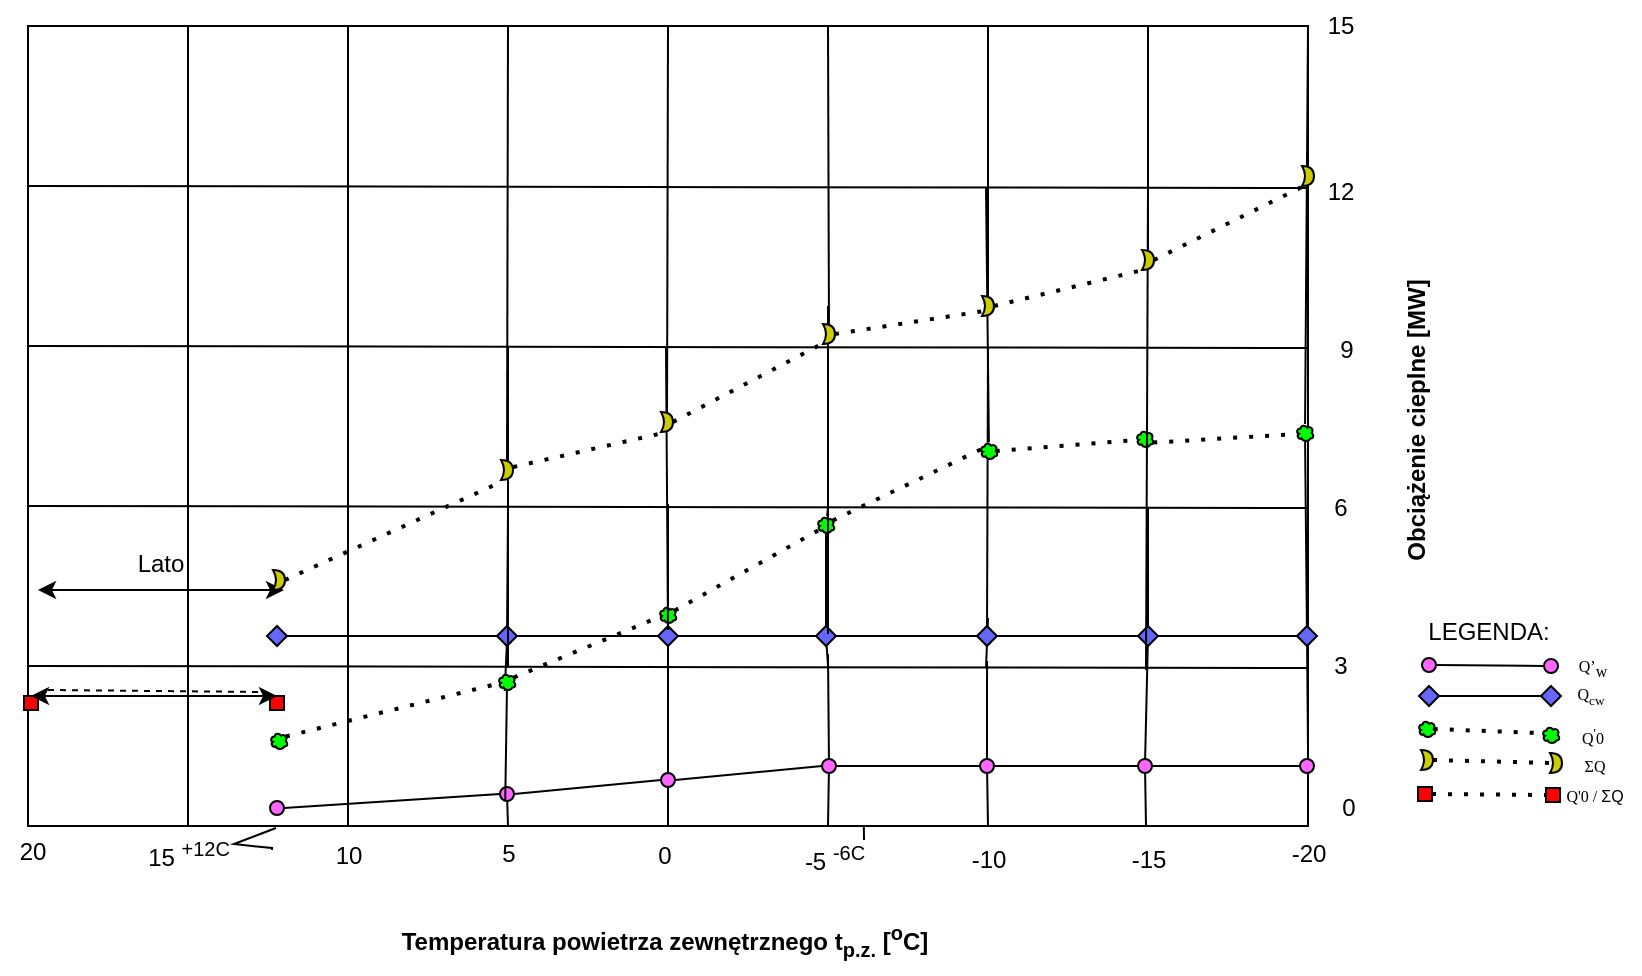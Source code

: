 <mxfile version="21.2.7" type="github">
  <diagram name="Strona-1" id="-JRYBfW9juQkN7pyR8Eu">
    <mxGraphModel dx="1195" dy="660" grid="0" gridSize="10" guides="1" tooltips="1" connect="1" arrows="1" fold="1" page="0" pageScale="1" pageWidth="827" pageHeight="1169" math="0" shadow="0">
      <root>
        <mxCell id="0" />
        <mxCell id="1" parent="0" />
        <mxCell id="MihT_ITXCzOCBIPoqSRt-7" value="" style="rounded=0;whiteSpace=wrap;html=1;" parent="1" vertex="1">
          <mxGeometry x="40" y="40" width="640" height="400" as="geometry" />
        </mxCell>
        <mxCell id="MihT_ITXCzOCBIPoqSRt-12" value="" style="endArrow=none;html=1;rounded=0;" parent="1" edge="1">
          <mxGeometry width="50" height="50" relative="1" as="geometry">
            <mxPoint x="120" y="440" as="sourcePoint" />
            <mxPoint x="120" y="40" as="targetPoint" />
          </mxGeometry>
        </mxCell>
        <mxCell id="MihT_ITXCzOCBIPoqSRt-13" value="" style="endArrow=none;html=1;rounded=0;entryX=0.101;entryY=-0.008;entryDx=0;entryDy=0;entryPerimeter=0;exitX=0.25;exitY=1.001;exitDx=0;exitDy=0;exitPerimeter=0;" parent="1" edge="1" source="MihT_ITXCzOCBIPoqSRt-7">
          <mxGeometry width="50" height="50" relative="1" as="geometry">
            <mxPoint x="200" y="450" as="sourcePoint" />
            <mxPoint x="200" y="40" as="targetPoint" />
          </mxGeometry>
        </mxCell>
        <mxCell id="MihT_ITXCzOCBIPoqSRt-14" value="" style="endArrow=none;html=1;rounded=0;entryX=0.101;entryY=-0.008;entryDx=0;entryDy=0;entryPerimeter=0;" parent="1" edge="1" source="jz41itDfaZis0rMnbhZA-145">
          <mxGeometry width="50" height="50" relative="1" as="geometry">
            <mxPoint x="280" y="361" as="sourcePoint" />
            <mxPoint x="280" y="40" as="targetPoint" />
          </mxGeometry>
        </mxCell>
        <mxCell id="MihT_ITXCzOCBIPoqSRt-15" value="" style="endArrow=none;html=1;rounded=0;entryX=0.101;entryY=-0.008;entryDx=0;entryDy=0;entryPerimeter=0;" parent="1" edge="1" source="jz41itDfaZis0rMnbhZA-143">
          <mxGeometry width="50" height="50" relative="1" as="geometry">
            <mxPoint x="360" y="342" as="sourcePoint" />
            <mxPoint x="360" y="40" as="targetPoint" />
          </mxGeometry>
        </mxCell>
        <mxCell id="MihT_ITXCzOCBIPoqSRt-16" value="" style="endArrow=none;html=1;rounded=0;entryX=0.101;entryY=-0.008;entryDx=0;entryDy=0;entryPerimeter=0;" parent="1" edge="1" source="jz41itDfaZis0rMnbhZA-141">
          <mxGeometry width="50" height="50" relative="1" as="geometry">
            <mxPoint x="440" y="344" as="sourcePoint" />
            <mxPoint x="440" y="40" as="targetPoint" />
          </mxGeometry>
        </mxCell>
        <mxCell id="MihT_ITXCzOCBIPoqSRt-17" value="" style="endArrow=none;html=1;rounded=0;entryX=0.101;entryY=-0.008;entryDx=0;entryDy=0;entryPerimeter=0;" parent="1" edge="1" source="jz41itDfaZis0rMnbhZA-139">
          <mxGeometry width="50" height="50" relative="1" as="geometry">
            <mxPoint x="519" y="361" as="sourcePoint" />
            <mxPoint x="520" y="40" as="targetPoint" />
          </mxGeometry>
        </mxCell>
        <mxCell id="MihT_ITXCzOCBIPoqSRt-18" value="" style="endArrow=none;html=1;rounded=0;entryX=0.875;entryY=0;entryDx=0;entryDy=0;entryPerimeter=0;" parent="1" source="jz41itDfaZis0rMnbhZA-137" edge="1" target="MihT_ITXCzOCBIPoqSRt-7">
          <mxGeometry width="50" height="50" relative="1" as="geometry">
            <mxPoint x="599" y="362" as="sourcePoint" />
            <mxPoint x="600" y="37" as="targetPoint" />
          </mxGeometry>
        </mxCell>
        <mxCell id="MihT_ITXCzOCBIPoqSRt-19" value="" style="endArrow=none;html=1;rounded=0;" parent="1" edge="1" source="jz41itDfaZis0rMnbhZA-108">
          <mxGeometry width="50" height="50" relative="1" as="geometry">
            <mxPoint x="680" y="401.5" as="sourcePoint" />
            <mxPoint x="680" y="40" as="targetPoint" />
          </mxGeometry>
        </mxCell>
        <mxCell id="MihT_ITXCzOCBIPoqSRt-21" value="" style="endArrow=none;html=1;rounded=0;exitX=-0.003;exitY=0.775;exitDx=0;exitDy=0;exitPerimeter=0;" parent="1" edge="1">
          <mxGeometry width="50" height="50" relative="1" as="geometry">
            <mxPoint x="40" y="280" as="sourcePoint" />
            <mxPoint x="680" y="281" as="targetPoint" />
          </mxGeometry>
        </mxCell>
        <mxCell id="MihT_ITXCzOCBIPoqSRt-22" value="" style="endArrow=none;html=1;rounded=0;exitX=-0.003;exitY=0.775;exitDx=0;exitDy=0;exitPerimeter=0;" parent="1" edge="1">
          <mxGeometry width="50" height="50" relative="1" as="geometry">
            <mxPoint x="40" y="200" as="sourcePoint" />
            <mxPoint x="680" y="201" as="targetPoint" />
          </mxGeometry>
        </mxCell>
        <mxCell id="MihT_ITXCzOCBIPoqSRt-23" value="" style="endArrow=none;html=1;rounded=0;exitX=-0.003;exitY=0.775;exitDx=0;exitDy=0;exitPerimeter=0;" parent="1" edge="1">
          <mxGeometry width="50" height="50" relative="1" as="geometry">
            <mxPoint x="40" y="120" as="sourcePoint" />
            <mxPoint x="680" y="121" as="targetPoint" />
          </mxGeometry>
        </mxCell>
        <mxCell id="MihT_ITXCzOCBIPoqSRt-24" value="" style="endArrow=none;html=1;rounded=0;exitX=-0.003;exitY=0.775;exitDx=0;exitDy=0;exitPerimeter=0;" parent="1" edge="1">
          <mxGeometry width="50" height="50" relative="1" as="geometry">
            <mxPoint x="40" y="360" as="sourcePoint" />
            <mxPoint x="680" y="361" as="targetPoint" />
          </mxGeometry>
        </mxCell>
        <mxCell id="jz41itDfaZis0rMnbhZA-1" value="20" style="text;html=1;align=center;verticalAlign=middle;resizable=0;points=[];autosize=1;strokeColor=none;fillColor=none;" vertex="1" parent="1">
          <mxGeometry x="26" y="440" width="31" height="26" as="geometry" />
        </mxCell>
        <mxCell id="jz41itDfaZis0rMnbhZA-2" value="15 &lt;sup&gt;+12C&lt;/sup&gt;" style="text;html=1;align=center;verticalAlign=middle;resizable=0;points=[];autosize=1;strokeColor=none;fillColor=none;" vertex="1" parent="1">
          <mxGeometry x="90" y="439" width="59" height="29" as="geometry" />
        </mxCell>
        <mxCell id="jz41itDfaZis0rMnbhZA-3" value="10" style="text;html=1;align=center;verticalAlign=middle;resizable=0;points=[];autosize=1;strokeColor=none;fillColor=none;" vertex="1" parent="1">
          <mxGeometry x="184" y="442" width="31" height="26" as="geometry" />
        </mxCell>
        <mxCell id="jz41itDfaZis0rMnbhZA-4" value="5" style="text;html=1;align=center;verticalAlign=middle;resizable=0;points=[];autosize=1;strokeColor=none;fillColor=none;" vertex="1" parent="1">
          <mxGeometry x="267" y="440.5" width="25" height="26" as="geometry" />
        </mxCell>
        <mxCell id="jz41itDfaZis0rMnbhZA-5" value="0" style="text;html=1;align=center;verticalAlign=middle;resizable=0;points=[];autosize=1;strokeColor=none;fillColor=none;" vertex="1" parent="1">
          <mxGeometry x="345" y="442" width="25" height="26" as="geometry" />
        </mxCell>
        <mxCell id="jz41itDfaZis0rMnbhZA-6" value="-5 &lt;sup&gt;-6C&lt;/sup&gt;" style="text;html=1;align=center;verticalAlign=middle;resizable=0;points=[];autosize=1;strokeColor=none;fillColor=none;" vertex="1" parent="1">
          <mxGeometry x="419" y="441" width="48" height="29" as="geometry" />
        </mxCell>
        <mxCell id="jz41itDfaZis0rMnbhZA-7" value="-10" style="text;html=1;align=center;verticalAlign=middle;resizable=0;points=[];autosize=1;strokeColor=none;fillColor=none;" vertex="1" parent="1">
          <mxGeometry x="502" y="444" width="35" height="26" as="geometry" />
        </mxCell>
        <mxCell id="jz41itDfaZis0rMnbhZA-8" value="-15" style="text;html=1;align=center;verticalAlign=middle;resizable=0;points=[];autosize=1;strokeColor=none;fillColor=none;" vertex="1" parent="1">
          <mxGeometry x="582" y="443.5" width="35" height="26" as="geometry" />
        </mxCell>
        <mxCell id="jz41itDfaZis0rMnbhZA-9" value="-20" style="text;html=1;align=center;verticalAlign=middle;resizable=0;points=[];autosize=1;strokeColor=none;fillColor=none;" vertex="1" parent="1">
          <mxGeometry x="662" y="441" width="35" height="26" as="geometry" />
        </mxCell>
        <mxCell id="jz41itDfaZis0rMnbhZA-10" value="0" style="text;html=1;align=center;verticalAlign=middle;resizable=0;points=[];autosize=1;strokeColor=none;fillColor=none;" vertex="1" parent="1">
          <mxGeometry x="687" y="418" width="25" height="26" as="geometry" />
        </mxCell>
        <mxCell id="jz41itDfaZis0rMnbhZA-11" value="3" style="text;html=1;align=center;verticalAlign=middle;resizable=0;points=[];autosize=1;strokeColor=none;fillColor=none;" vertex="1" parent="1">
          <mxGeometry x="683" y="347" width="25" height="26" as="geometry" />
        </mxCell>
        <mxCell id="jz41itDfaZis0rMnbhZA-12" value="15" style="text;html=1;align=center;verticalAlign=middle;resizable=0;points=[];autosize=1;strokeColor=none;fillColor=none;" vertex="1" parent="1">
          <mxGeometry x="680" y="27" width="31" height="26" as="geometry" />
        </mxCell>
        <mxCell id="jz41itDfaZis0rMnbhZA-13" value="12" style="text;html=1;align=center;verticalAlign=middle;resizable=0;points=[];autosize=1;strokeColor=none;fillColor=none;" vertex="1" parent="1">
          <mxGeometry x="680" y="110" width="31" height="26" as="geometry" />
        </mxCell>
        <mxCell id="jz41itDfaZis0rMnbhZA-14" value="6" style="text;html=1;align=center;verticalAlign=middle;resizable=0;points=[];autosize=1;strokeColor=none;fillColor=none;" vertex="1" parent="1">
          <mxGeometry x="683" y="268" width="25" height="26" as="geometry" />
        </mxCell>
        <mxCell id="jz41itDfaZis0rMnbhZA-15" value="9" style="text;html=1;align=center;verticalAlign=middle;resizable=0;points=[];autosize=1;strokeColor=none;fillColor=none;" vertex="1" parent="1">
          <mxGeometry x="686" y="189" width="25" height="26" as="geometry" />
        </mxCell>
        <mxCell id="jz41itDfaZis0rMnbhZA-16" value="&lt;b&gt;Temperatura powietrza zewnętrznego t&lt;sub&gt;p.z.&lt;/sub&gt;&amp;nbsp;[&lt;sup&gt;o&lt;/sup&gt;C]&lt;/b&gt;" style="text;html=1;align=center;verticalAlign=middle;resizable=0;points=[];autosize=1;strokeColor=none;fillColor=none;" vertex="1" parent="1">
          <mxGeometry x="217" y="482" width="281" height="32" as="geometry" />
        </mxCell>
        <mxCell id="jz41itDfaZis0rMnbhZA-17" value="&lt;b&gt;Obciążenie cieplne [MW]&lt;/b&gt;" style="text;html=1;align=center;verticalAlign=middle;resizable=0;points=[];autosize=1;strokeColor=none;fillColor=none;rotation=270;" vertex="1" parent="1">
          <mxGeometry x="655" y="225" width="159" height="26" as="geometry" />
        </mxCell>
        <mxCell id="jz41itDfaZis0rMnbhZA-18" value="" style="whiteSpace=wrap;html=1;aspect=fixed;fillColor=#FF0000;" vertex="1" parent="1">
          <mxGeometry x="38" y="375" width="7" height="7" as="geometry" />
        </mxCell>
        <mxCell id="jz41itDfaZis0rMnbhZA-19" value="" style="whiteSpace=wrap;html=1;aspect=fixed;fillColor=#FF0000;" vertex="1" parent="1">
          <mxGeometry x="161" y="375" width="7" height="7" as="geometry" />
        </mxCell>
        <mxCell id="jz41itDfaZis0rMnbhZA-20" value="" style="ellipse;whiteSpace=wrap;html=1;aspect=fixed;fillColor=#FF66FF;" vertex="1" parent="1">
          <mxGeometry x="161" y="427.5" width="7" height="7" as="geometry" />
        </mxCell>
        <mxCell id="jz41itDfaZis0rMnbhZA-22" value="" style="endArrow=none;html=1;rounded=0;" edge="1" parent="1" source="jz41itDfaZis0rMnbhZA-88">
          <mxGeometry width="50" height="50" relative="1" as="geometry">
            <mxPoint x="280" y="359" as="sourcePoint" />
            <mxPoint x="280" y="282" as="targetPoint" />
          </mxGeometry>
        </mxCell>
        <mxCell id="jz41itDfaZis0rMnbhZA-24" value="" style="endArrow=none;html=1;rounded=0;" edge="1" parent="1" source="jz41itDfaZis0rMnbhZA-115">
          <mxGeometry width="50" height="50" relative="1" as="geometry">
            <mxPoint x="360" y="355" as="sourcePoint" />
            <mxPoint x="360" y="279" as="targetPoint" />
          </mxGeometry>
        </mxCell>
        <mxCell id="jz41itDfaZis0rMnbhZA-26" value="" style="endArrow=none;html=1;rounded=0;" edge="1" parent="1" source="jz41itDfaZis0rMnbhZA-113">
          <mxGeometry width="50" height="50" relative="1" as="geometry">
            <mxPoint x="440" y="360" as="sourcePoint" />
            <mxPoint x="440" y="281" as="targetPoint" />
          </mxGeometry>
        </mxCell>
        <mxCell id="jz41itDfaZis0rMnbhZA-30" value="" style="endArrow=none;html=1;rounded=0;" edge="1" parent="1" source="jz41itDfaZis0rMnbhZA-80">
          <mxGeometry width="50" height="50" relative="1" as="geometry">
            <mxPoint x="599" y="440" as="sourcePoint" />
            <mxPoint x="600" y="281" as="targetPoint" />
          </mxGeometry>
        </mxCell>
        <mxCell id="jz41itDfaZis0rMnbhZA-31" value="" style="endArrow=none;html=1;rounded=0;exitX=0.375;exitY=1;exitDx=0;exitDy=0;exitPerimeter=0;" edge="1" parent="1" source="jz41itDfaZis0rMnbhZA-117">
          <mxGeometry width="50" height="50" relative="1" as="geometry">
            <mxPoint x="280" y="440" as="sourcePoint" />
            <mxPoint x="279.517" y="347.0" as="targetPoint" />
          </mxGeometry>
        </mxCell>
        <mxCell id="jz41itDfaZis0rMnbhZA-32" value="" style="endArrow=none;html=1;rounded=0;" edge="1" parent="1" source="jz41itDfaZis0rMnbhZA-42">
          <mxGeometry width="50" height="50" relative="1" as="geometry">
            <mxPoint x="520" y="440" as="sourcePoint" />
            <mxPoint x="519.52" y="357.5" as="targetPoint" />
          </mxGeometry>
        </mxCell>
        <mxCell id="jz41itDfaZis0rMnbhZA-33" value="" style="endArrow=none;html=1;rounded=0;" edge="1" parent="1" source="jz41itDfaZis0rMnbhZA-38">
          <mxGeometry width="50" height="50" relative="1" as="geometry">
            <mxPoint x="360" y="440" as="sourcePoint" />
            <mxPoint x="360" y="352" as="targetPoint" />
          </mxGeometry>
        </mxCell>
        <mxCell id="jz41itDfaZis0rMnbhZA-34" value="" style="endArrow=none;html=1;rounded=0;" edge="1" parent="1" source="jz41itDfaZis0rMnbhZA-40">
          <mxGeometry width="50" height="50" relative="1" as="geometry">
            <mxPoint x="440" y="440" as="sourcePoint" />
            <mxPoint x="440" y="354" as="targetPoint" />
          </mxGeometry>
        </mxCell>
        <mxCell id="jz41itDfaZis0rMnbhZA-37" value="" style="endArrow=none;html=1;rounded=0;exitX=0.375;exitY=1;exitDx=0;exitDy=0;exitPerimeter=0;" edge="1" parent="1" source="MihT_ITXCzOCBIPoqSRt-7" target="jz41itDfaZis0rMnbhZA-36">
          <mxGeometry width="50" height="50" relative="1" as="geometry">
            <mxPoint x="280" y="440" as="sourcePoint" />
            <mxPoint x="279.517" y="347.0" as="targetPoint" />
          </mxGeometry>
        </mxCell>
        <mxCell id="jz41itDfaZis0rMnbhZA-36" value="" style="ellipse;whiteSpace=wrap;html=1;aspect=fixed;fillColor=#FF66FF;" vertex="1" parent="1">
          <mxGeometry x="276" y="420.5" width="7" height="7" as="geometry" />
        </mxCell>
        <mxCell id="jz41itDfaZis0rMnbhZA-39" value="" style="endArrow=none;html=1;rounded=0;" edge="1" parent="1" target="jz41itDfaZis0rMnbhZA-38">
          <mxGeometry width="50" height="50" relative="1" as="geometry">
            <mxPoint x="360" y="440" as="sourcePoint" />
            <mxPoint x="360" y="352" as="targetPoint" />
          </mxGeometry>
        </mxCell>
        <mxCell id="jz41itDfaZis0rMnbhZA-38" value="" style="ellipse;whiteSpace=wrap;html=1;aspect=fixed;fillColor=#FF66FF;" vertex="1" parent="1">
          <mxGeometry x="356.5" y="413.5" width="7" height="7" as="geometry" />
        </mxCell>
        <mxCell id="jz41itDfaZis0rMnbhZA-41" value="" style="endArrow=none;html=1;rounded=0;" edge="1" parent="1" target="jz41itDfaZis0rMnbhZA-40">
          <mxGeometry width="50" height="50" relative="1" as="geometry">
            <mxPoint x="440" y="440" as="sourcePoint" />
            <mxPoint x="440" y="354" as="targetPoint" />
          </mxGeometry>
        </mxCell>
        <mxCell id="jz41itDfaZis0rMnbhZA-40" value="" style="ellipse;whiteSpace=wrap;html=1;aspect=fixed;fillColor=#FF66FF;" vertex="1" parent="1">
          <mxGeometry x="437" y="406.5" width="7" height="7" as="geometry" />
        </mxCell>
        <mxCell id="jz41itDfaZis0rMnbhZA-43" value="" style="endArrow=none;html=1;rounded=0;" edge="1" parent="1" target="jz41itDfaZis0rMnbhZA-42">
          <mxGeometry width="50" height="50" relative="1" as="geometry">
            <mxPoint x="520" y="440" as="sourcePoint" />
            <mxPoint x="519.52" y="357.5" as="targetPoint" />
          </mxGeometry>
        </mxCell>
        <mxCell id="jz41itDfaZis0rMnbhZA-42" value="" style="ellipse;whiteSpace=wrap;html=1;aspect=fixed;fillColor=#FF66FF;" vertex="1" parent="1">
          <mxGeometry x="516" y="406.5" width="7" height="7" as="geometry" />
        </mxCell>
        <mxCell id="jz41itDfaZis0rMnbhZA-45" value="" style="endArrow=none;html=1;rounded=0;" edge="1" parent="1" target="jz41itDfaZis0rMnbhZA-44">
          <mxGeometry width="50" height="50" relative="1" as="geometry">
            <mxPoint x="599" y="440" as="sourcePoint" />
            <mxPoint x="600" y="281" as="targetPoint" />
          </mxGeometry>
        </mxCell>
        <mxCell id="jz41itDfaZis0rMnbhZA-44" value="" style="ellipse;whiteSpace=wrap;html=1;aspect=fixed;fillColor=#FF66FF;" vertex="1" parent="1">
          <mxGeometry x="595" y="406.5" width="7" height="7" as="geometry" />
        </mxCell>
        <mxCell id="jz41itDfaZis0rMnbhZA-46" value="" style="endArrow=classic;startArrow=classic;html=1;rounded=0;exitX=0.5;exitY=0;exitDx=0;exitDy=0;entryX=0.5;entryY=0;entryDx=0;entryDy=0;" edge="1" parent="1" source="jz41itDfaZis0rMnbhZA-18" target="jz41itDfaZis0rMnbhZA-19">
          <mxGeometry width="50" height="50" relative="1" as="geometry">
            <mxPoint x="156" y="385" as="sourcePoint" />
            <mxPoint x="206" y="335" as="targetPoint" />
          </mxGeometry>
        </mxCell>
        <mxCell id="jz41itDfaZis0rMnbhZA-47" value="" style="endArrow=classic;startArrow=classic;html=1;rounded=0;exitX=0.5;exitY=0;exitDx=0;exitDy=0;entryX=0.5;entryY=0;entryDx=0;entryDy=0;" edge="1" parent="1">
          <mxGeometry width="50" height="50" relative="1" as="geometry">
            <mxPoint x="45" y="322" as="sourcePoint" />
            <mxPoint x="168" y="322" as="targetPoint" />
          </mxGeometry>
        </mxCell>
        <mxCell id="jz41itDfaZis0rMnbhZA-48" value="Lato" style="text;html=1;align=center;verticalAlign=middle;resizable=0;points=[];autosize=1;strokeColor=none;fillColor=none;" vertex="1" parent="1">
          <mxGeometry x="85" y="296" width="41" height="26" as="geometry" />
        </mxCell>
        <mxCell id="jz41itDfaZis0rMnbhZA-49" value="" style="endArrow=none;dashed=1;html=1;rounded=0;" edge="1" parent="1">
          <mxGeometry width="50" height="50" relative="1" as="geometry">
            <mxPoint x="50" y="372" as="sourcePoint" />
            <mxPoint x="158" y="373" as="targetPoint" />
          </mxGeometry>
        </mxCell>
        <mxCell id="jz41itDfaZis0rMnbhZA-51" value="" style="endArrow=none;html=1;rounded=0;entryX=0.653;entryY=1.001;entryDx=0;entryDy=0;entryPerimeter=0;" edge="1" parent="1" target="MihT_ITXCzOCBIPoqSRt-7">
          <mxGeometry width="50" height="50" relative="1" as="geometry">
            <mxPoint x="458" y="447" as="sourcePoint" />
            <mxPoint x="544.5" y="479" as="targetPoint" />
            <Array as="points">
              <mxPoint x="458" y="447" />
            </Array>
          </mxGeometry>
        </mxCell>
        <mxCell id="jz41itDfaZis0rMnbhZA-52" value="" style="endArrow=none;html=1;rounded=0;" edge="1" parent="1">
          <mxGeometry width="50" height="50" relative="1" as="geometry">
            <mxPoint x="162" y="451" as="sourcePoint" />
            <mxPoint x="164" y="441" as="targetPoint" />
            <Array as="points">
              <mxPoint x="162" y="452" />
              <mxPoint x="162" y="451" />
              <mxPoint x="152" y="450" />
              <mxPoint x="143" y="449" />
            </Array>
          </mxGeometry>
        </mxCell>
        <mxCell id="jz41itDfaZis0rMnbhZA-54" value="" style="endArrow=none;html=1;rounded=0;exitX=1;exitY=0.5;exitDx=0;exitDy=0;entryX=0;entryY=0.5;entryDx=0;entryDy=0;" edge="1" parent="1" source="jz41itDfaZis0rMnbhZA-20" target="jz41itDfaZis0rMnbhZA-36">
          <mxGeometry width="50" height="50" relative="1" as="geometry">
            <mxPoint x="213" y="401" as="sourcePoint" />
            <mxPoint x="263" y="351" as="targetPoint" />
          </mxGeometry>
        </mxCell>
        <mxCell id="jz41itDfaZis0rMnbhZA-55" value="" style="endArrow=none;html=1;rounded=0;exitX=1;exitY=0.5;exitDx=0;exitDy=0;entryX=0;entryY=0.5;entryDx=0;entryDy=0;" edge="1" parent="1" source="jz41itDfaZis0rMnbhZA-36" target="jz41itDfaZis0rMnbhZA-38">
          <mxGeometry width="50" height="50" relative="1" as="geometry">
            <mxPoint x="213" y="401" as="sourcePoint" />
            <mxPoint x="263" y="351" as="targetPoint" />
          </mxGeometry>
        </mxCell>
        <mxCell id="jz41itDfaZis0rMnbhZA-56" value="" style="endArrow=none;html=1;rounded=0;exitX=1;exitY=0.5;exitDx=0;exitDy=0;entryX=0;entryY=0.5;entryDx=0;entryDy=0;" edge="1" parent="1" source="jz41itDfaZis0rMnbhZA-38" target="jz41itDfaZis0rMnbhZA-40">
          <mxGeometry width="50" height="50" relative="1" as="geometry">
            <mxPoint x="350" y="384" as="sourcePoint" />
            <mxPoint x="400" y="334" as="targetPoint" />
          </mxGeometry>
        </mxCell>
        <mxCell id="jz41itDfaZis0rMnbhZA-57" value="" style="endArrow=none;html=1;rounded=0;exitX=1;exitY=0.5;exitDx=0;exitDy=0;entryX=0;entryY=0.5;entryDx=0;entryDy=0;" edge="1" parent="1" source="jz41itDfaZis0rMnbhZA-40" target="jz41itDfaZis0rMnbhZA-42">
          <mxGeometry width="50" height="50" relative="1" as="geometry">
            <mxPoint x="437" y="397" as="sourcePoint" />
            <mxPoint x="487" y="347" as="targetPoint" />
          </mxGeometry>
        </mxCell>
        <mxCell id="jz41itDfaZis0rMnbhZA-58" value="" style="ellipse;whiteSpace=wrap;html=1;aspect=fixed;fillColor=#FF66FF;" vertex="1" parent="1">
          <mxGeometry x="676" y="406.5" width="7" height="7" as="geometry" />
        </mxCell>
        <mxCell id="jz41itDfaZis0rMnbhZA-59" value="" style="endArrow=none;html=1;rounded=0;exitX=1;exitY=0.5;exitDx=0;exitDy=0;entryX=0;entryY=0.5;entryDx=0;entryDy=0;" edge="1" parent="1" source="jz41itDfaZis0rMnbhZA-42" target="jz41itDfaZis0rMnbhZA-44">
          <mxGeometry width="50" height="50" relative="1" as="geometry">
            <mxPoint x="517" y="379" as="sourcePoint" />
            <mxPoint x="567" y="329" as="targetPoint" />
          </mxGeometry>
        </mxCell>
        <mxCell id="jz41itDfaZis0rMnbhZA-60" value="" style="endArrow=none;html=1;rounded=0;exitX=1;exitY=0.5;exitDx=0;exitDy=0;entryX=0;entryY=0.5;entryDx=0;entryDy=0;" edge="1" parent="1" source="jz41itDfaZis0rMnbhZA-44" target="jz41itDfaZis0rMnbhZA-58">
          <mxGeometry width="50" height="50" relative="1" as="geometry">
            <mxPoint x="517" y="379" as="sourcePoint" />
            <mxPoint x="567" y="329" as="targetPoint" />
          </mxGeometry>
        </mxCell>
        <mxCell id="jz41itDfaZis0rMnbhZA-61" value="LEGENDA:" style="text;html=1;align=center;verticalAlign=middle;resizable=0;points=[];autosize=1;strokeColor=none;fillColor=none;" vertex="1" parent="1">
          <mxGeometry x="730" y="330" width="79" height="26" as="geometry" />
        </mxCell>
        <mxCell id="jz41itDfaZis0rMnbhZA-70" value="" style="ellipse;whiteSpace=wrap;html=1;aspect=fixed;fillColor=#FF66FF;" vertex="1" parent="1">
          <mxGeometry x="737" y="356" width="7" height="7" as="geometry" />
        </mxCell>
        <mxCell id="jz41itDfaZis0rMnbhZA-71" value="" style="ellipse;whiteSpace=wrap;html=1;aspect=fixed;fillColor=#FF66FF;" vertex="1" parent="1">
          <mxGeometry x="798" y="356.5" width="7" height="7" as="geometry" />
        </mxCell>
        <mxCell id="jz41itDfaZis0rMnbhZA-72" value="" style="endArrow=none;html=1;rounded=0;exitX=1;exitY=0.5;exitDx=0;exitDy=0;entryX=0;entryY=0.5;entryDx=0;entryDy=0;" edge="1" parent="1" source="jz41itDfaZis0rMnbhZA-70" target="jz41itDfaZis0rMnbhZA-71">
          <mxGeometry width="50" height="50" relative="1" as="geometry">
            <mxPoint x="697" y="425" as="sourcePoint" />
            <mxPoint x="747" y="375" as="targetPoint" />
          </mxGeometry>
        </mxCell>
        <mxCell id="jz41itDfaZis0rMnbhZA-73" value="&lt;span data-darkreader-inline-bgcolor=&quot;&quot; data-darkreader-inline-color=&quot;&quot; style=&quot;font-size: 8px; font-family: &amp;quot;Times New Roman&amp;quot;; color: rgb(0, 0, 0); background-color: transparent; font-variant-numeric: normal; font-variant-east-asian: normal; font-variant-alternates: normal; vertical-align: baseline; --darkreader-inline-color:#e8e6e3; --darkreader-inline-bgcolor:transparent;&quot;&gt;Q’&lt;/span&gt;&lt;span data-darkreader-inline-bgcolor=&quot;&quot; data-darkreader-inline-color=&quot;&quot; style=&quot;font-size: 8px; font-family: &amp;quot;Times New Roman&amp;quot;; color: rgb(0, 0, 0); background-color: transparent; font-variant-numeric: normal; font-variant-east-asian: normal; font-variant-alternates: normal; --darkreader-inline-color:#e8e6e3; --darkreader-inline-bgcolor:transparent;&quot;&gt;&lt;sub style=&quot;font-size: 8px;&quot;&gt;w&lt;/sub&gt;&lt;/span&gt;&lt;span id=&quot;docs-internal-guid-cf39cb7c-7fff-1831-65c1-8d7ece0f6080&quot; style=&quot;font-size: 8px;&quot;&gt;&lt;/span&gt;" style="text;html=1;align=center;verticalAlign=middle;resizable=0;points=[];autosize=1;strokeColor=none;fillColor=none;fontSize=8;" vertex="1" parent="1">
          <mxGeometry x="806" y="350" width="32" height="24" as="geometry" />
        </mxCell>
        <mxCell id="jz41itDfaZis0rMnbhZA-79" value="" style="endArrow=none;html=1;rounded=0;" edge="1" parent="1" target="jz41itDfaZis0rMnbhZA-78">
          <mxGeometry width="50" height="50" relative="1" as="geometry">
            <mxPoint x="680" y="401.5" as="sourcePoint" />
            <mxPoint x="680" y="40" as="targetPoint" />
          </mxGeometry>
        </mxCell>
        <mxCell id="jz41itDfaZis0rMnbhZA-78" value="" style="rhombus;whiteSpace=wrap;html=1;fillColor=#6666FF;" vertex="1" parent="1">
          <mxGeometry x="674.5" y="340" width="10" height="10" as="geometry" />
        </mxCell>
        <mxCell id="jz41itDfaZis0rMnbhZA-81" value="" style="endArrow=none;html=1;rounded=0;" edge="1" parent="1" source="jz41itDfaZis0rMnbhZA-44" target="jz41itDfaZis0rMnbhZA-80">
          <mxGeometry width="50" height="50" relative="1" as="geometry">
            <mxPoint x="599" y="407" as="sourcePoint" />
            <mxPoint x="600" y="281" as="targetPoint" />
          </mxGeometry>
        </mxCell>
        <mxCell id="jz41itDfaZis0rMnbhZA-80" value="" style="rhombus;whiteSpace=wrap;html=1;fillColor=#6666FF;" vertex="1" parent="1">
          <mxGeometry x="595" y="340" width="10" height="10" as="geometry" />
        </mxCell>
        <mxCell id="jz41itDfaZis0rMnbhZA-83" value="" style="endArrow=none;html=1;rounded=0;" edge="1" parent="1">
          <mxGeometry width="50" height="50" relative="1" as="geometry">
            <mxPoint x="519" y="361" as="sourcePoint" />
            <mxPoint x="520" y="336" as="targetPoint" />
          </mxGeometry>
        </mxCell>
        <mxCell id="jz41itDfaZis0rMnbhZA-82" value="" style="rhombus;whiteSpace=wrap;html=1;fillColor=#6666FF;" vertex="1" parent="1">
          <mxGeometry x="514.5" y="340" width="10" height="10" as="geometry" />
        </mxCell>
        <mxCell id="jz41itDfaZis0rMnbhZA-85" value="" style="endArrow=none;html=1;rounded=0;" edge="1" parent="1" target="jz41itDfaZis0rMnbhZA-84">
          <mxGeometry width="50" height="50" relative="1" as="geometry">
            <mxPoint x="440" y="360" as="sourcePoint" />
            <mxPoint x="440" y="281" as="targetPoint" />
          </mxGeometry>
        </mxCell>
        <mxCell id="jz41itDfaZis0rMnbhZA-84" value="" style="rhombus;whiteSpace=wrap;html=1;fillColor=#6666FF;" vertex="1" parent="1">
          <mxGeometry x="434" y="340" width="10" height="10" as="geometry" />
        </mxCell>
        <mxCell id="jz41itDfaZis0rMnbhZA-87" value="" style="endArrow=none;html=1;rounded=0;" edge="1" parent="1" target="jz41itDfaZis0rMnbhZA-86">
          <mxGeometry width="50" height="50" relative="1" as="geometry">
            <mxPoint x="360" y="355" as="sourcePoint" />
            <mxPoint x="360" y="279" as="targetPoint" />
          </mxGeometry>
        </mxCell>
        <mxCell id="jz41itDfaZis0rMnbhZA-86" value="" style="rhombus;whiteSpace=wrap;html=1;fillColor=#6666FF;" vertex="1" parent="1">
          <mxGeometry x="355" y="340" width="10" height="10" as="geometry" />
        </mxCell>
        <mxCell id="jz41itDfaZis0rMnbhZA-89" value="" style="endArrow=none;html=1;rounded=0;" edge="1" parent="1" target="jz41itDfaZis0rMnbhZA-88">
          <mxGeometry width="50" height="50" relative="1" as="geometry">
            <mxPoint x="280" y="359" as="sourcePoint" />
            <mxPoint x="280" y="282" as="targetPoint" />
          </mxGeometry>
        </mxCell>
        <mxCell id="jz41itDfaZis0rMnbhZA-88" value="" style="rhombus;whiteSpace=wrap;html=1;fillColor=#6666FF;" vertex="1" parent="1">
          <mxGeometry x="274.5" y="340" width="10" height="10" as="geometry" />
        </mxCell>
        <mxCell id="jz41itDfaZis0rMnbhZA-90" value="" style="rhombus;whiteSpace=wrap;html=1;fillColor=#6666FF;" vertex="1" parent="1">
          <mxGeometry x="159.5" y="340" width="10" height="10" as="geometry" />
        </mxCell>
        <mxCell id="jz41itDfaZis0rMnbhZA-91" value="" style="endArrow=none;html=1;rounded=0;exitX=1;exitY=0.5;exitDx=0;exitDy=0;entryX=0;entryY=0.5;entryDx=0;entryDy=0;" edge="1" parent="1" source="jz41itDfaZis0rMnbhZA-90" target="jz41itDfaZis0rMnbhZA-88">
          <mxGeometry width="50" height="50" relative="1" as="geometry">
            <mxPoint x="244" y="354" as="sourcePoint" />
            <mxPoint x="294" y="304" as="targetPoint" />
          </mxGeometry>
        </mxCell>
        <mxCell id="jz41itDfaZis0rMnbhZA-92" value="" style="endArrow=none;html=1;rounded=0;exitX=1;exitY=0.5;exitDx=0;exitDy=0;entryX=0;entryY=0.5;entryDx=0;entryDy=0;" edge="1" parent="1" source="jz41itDfaZis0rMnbhZA-88" target="jz41itDfaZis0rMnbhZA-86">
          <mxGeometry width="50" height="50" relative="1" as="geometry">
            <mxPoint x="244" y="354" as="sourcePoint" />
            <mxPoint x="294" y="304" as="targetPoint" />
          </mxGeometry>
        </mxCell>
        <mxCell id="jz41itDfaZis0rMnbhZA-93" value="" style="endArrow=none;html=1;rounded=0;exitX=1;exitY=0.5;exitDx=0;exitDy=0;entryX=0;entryY=0.5;entryDx=0;entryDy=0;" edge="1" parent="1" source="jz41itDfaZis0rMnbhZA-86" target="jz41itDfaZis0rMnbhZA-84">
          <mxGeometry width="50" height="50" relative="1" as="geometry">
            <mxPoint x="430" y="343" as="sourcePoint" />
            <mxPoint x="480" y="293" as="targetPoint" />
          </mxGeometry>
        </mxCell>
        <mxCell id="jz41itDfaZis0rMnbhZA-94" value="" style="endArrow=none;html=1;rounded=0;exitX=1;exitY=0.5;exitDx=0;exitDy=0;entryX=0;entryY=0.5;entryDx=0;entryDy=0;" edge="1" parent="1" source="jz41itDfaZis0rMnbhZA-84" target="jz41itDfaZis0rMnbhZA-82">
          <mxGeometry width="50" height="50" relative="1" as="geometry">
            <mxPoint x="430" y="343" as="sourcePoint" />
            <mxPoint x="480" y="293" as="targetPoint" />
          </mxGeometry>
        </mxCell>
        <mxCell id="jz41itDfaZis0rMnbhZA-95" value="" style="endArrow=none;html=1;rounded=0;exitX=1;exitY=0.5;exitDx=0;exitDy=0;entryX=0;entryY=0.5;entryDx=0;entryDy=0;" edge="1" parent="1" source="jz41itDfaZis0rMnbhZA-82" target="jz41itDfaZis0rMnbhZA-80">
          <mxGeometry width="50" height="50" relative="1" as="geometry">
            <mxPoint x="483" y="278" as="sourcePoint" />
            <mxPoint x="533" y="228" as="targetPoint" />
          </mxGeometry>
        </mxCell>
        <mxCell id="jz41itDfaZis0rMnbhZA-97" value="" style="endArrow=none;html=1;rounded=0;exitX=1;exitY=0.5;exitDx=0;exitDy=0;entryX=0;entryY=0.5;entryDx=0;entryDy=0;" edge="1" parent="1" source="jz41itDfaZis0rMnbhZA-80" target="jz41itDfaZis0rMnbhZA-78">
          <mxGeometry width="50" height="50" relative="1" as="geometry">
            <mxPoint x="483" y="278" as="sourcePoint" />
            <mxPoint x="533" y="228" as="targetPoint" />
          </mxGeometry>
        </mxCell>
        <mxCell id="jz41itDfaZis0rMnbhZA-98" value="" style="rhombus;whiteSpace=wrap;html=1;fillColor=#6666FF;" vertex="1" parent="1">
          <mxGeometry x="735.5" y="370" width="10" height="10" as="geometry" />
        </mxCell>
        <mxCell id="jz41itDfaZis0rMnbhZA-99" value="" style="rhombus;whiteSpace=wrap;html=1;fillColor=#6666FF;" vertex="1" parent="1">
          <mxGeometry x="796.5" y="370" width="10" height="10" as="geometry" />
        </mxCell>
        <mxCell id="jz41itDfaZis0rMnbhZA-100" value="" style="endArrow=none;html=1;rounded=0;exitX=1;exitY=0.5;exitDx=0;exitDy=0;entryX=0;entryY=0.5;entryDx=0;entryDy=0;" edge="1" parent="1" source="jz41itDfaZis0rMnbhZA-98" target="jz41itDfaZis0rMnbhZA-99">
          <mxGeometry width="50" height="50" relative="1" as="geometry">
            <mxPoint x="624" y="351" as="sourcePoint" />
            <mxPoint x="674" y="301" as="targetPoint" />
          </mxGeometry>
        </mxCell>
        <mxCell id="jz41itDfaZis0rMnbhZA-101" value="&lt;font face=&quot;Times New Roman&quot;&gt;Q&lt;sub&gt;cw&lt;/sub&gt;&lt;/font&gt;" style="text;html=1;align=center;verticalAlign=middle;resizable=0;points=[];autosize=1;strokeColor=none;fillColor=none;fontSize=8;" vertex="1" parent="1">
          <mxGeometry x="805" y="363" width="32" height="24" as="geometry" />
        </mxCell>
        <mxCell id="jz41itDfaZis0rMnbhZA-104" value="" style="ellipse;shape=cloud;whiteSpace=wrap;html=1;fillColor=#00FF00;" vertex="1" parent="1">
          <mxGeometry x="735" y="387" width="9" height="9" as="geometry" />
        </mxCell>
        <mxCell id="jz41itDfaZis0rMnbhZA-105" value="" style="ellipse;shape=cloud;whiteSpace=wrap;html=1;fillColor=#00FF00;" vertex="1" parent="1">
          <mxGeometry x="797" y="390" width="9" height="9" as="geometry" />
        </mxCell>
        <mxCell id="jz41itDfaZis0rMnbhZA-106" value="" style="endArrow=none;dashed=1;html=1;dashPattern=1 3;strokeWidth=2;rounded=0;exitX=0.875;exitY=0.5;exitDx=0;exitDy=0;exitPerimeter=0;entryX=0.07;entryY=0.4;entryDx=0;entryDy=0;entryPerimeter=0;" edge="1" parent="1" source="jz41itDfaZis0rMnbhZA-104" target="jz41itDfaZis0rMnbhZA-105">
          <mxGeometry width="50" height="50" relative="1" as="geometry">
            <mxPoint x="686" y="423" as="sourcePoint" />
            <mxPoint x="736" y="373" as="targetPoint" />
          </mxGeometry>
        </mxCell>
        <mxCell id="jz41itDfaZis0rMnbhZA-107" value="&lt;font face=&quot;Times New Roman&quot;&gt;Q&lt;sup&gt;&#39;&lt;/sup&gt;0&lt;/font&gt;" style="text;html=1;align=center;verticalAlign=middle;resizable=0;points=[];autosize=1;strokeColor=none;fillColor=none;fontSize=8;" vertex="1" parent="1">
          <mxGeometry x="807" y="382.5" width="29" height="24" as="geometry" />
        </mxCell>
        <mxCell id="jz41itDfaZis0rMnbhZA-109" value="" style="endArrow=none;html=1;rounded=0;" edge="1" parent="1" source="jz41itDfaZis0rMnbhZA-78" target="jz41itDfaZis0rMnbhZA-108">
          <mxGeometry width="50" height="50" relative="1" as="geometry">
            <mxPoint x="680" y="340" as="sourcePoint" />
            <mxPoint x="680" y="40" as="targetPoint" />
          </mxGeometry>
        </mxCell>
        <mxCell id="jz41itDfaZis0rMnbhZA-108" value="" style="ellipse;shape=cloud;whiteSpace=wrap;html=1;fillColor=#00FF00;" vertex="1" parent="1">
          <mxGeometry x="674" y="239" width="9" height="9" as="geometry" />
        </mxCell>
        <mxCell id="jz41itDfaZis0rMnbhZA-110" value="" style="ellipse;shape=cloud;whiteSpace=wrap;html=1;fillColor=#00FF00;" vertex="1" parent="1">
          <mxGeometry x="594" y="242" width="9" height="9" as="geometry" />
        </mxCell>
        <mxCell id="jz41itDfaZis0rMnbhZA-112" value="" style="endArrow=none;html=1;rounded=0;" edge="1" parent="1" source="jz41itDfaZis0rMnbhZA-82">
          <mxGeometry width="50" height="50" relative="1" as="geometry">
            <mxPoint x="520" y="340" as="sourcePoint" />
            <mxPoint x="520" y="201" as="targetPoint" />
          </mxGeometry>
        </mxCell>
        <mxCell id="jz41itDfaZis0rMnbhZA-111" value="" style="ellipse;shape=cloud;whiteSpace=wrap;html=1;fillColor=#00FF00;" vertex="1" parent="1">
          <mxGeometry x="516" y="248" width="9" height="9" as="geometry" />
        </mxCell>
        <mxCell id="jz41itDfaZis0rMnbhZA-114" value="" style="endArrow=none;html=1;rounded=0;" edge="1" parent="1" source="jz41itDfaZis0rMnbhZA-84" target="jz41itDfaZis0rMnbhZA-113">
          <mxGeometry width="50" height="50" relative="1" as="geometry">
            <mxPoint x="439" y="340" as="sourcePoint" />
            <mxPoint x="440" y="281" as="targetPoint" />
          </mxGeometry>
        </mxCell>
        <mxCell id="jz41itDfaZis0rMnbhZA-113" value="" style="ellipse;shape=cloud;whiteSpace=wrap;html=1;fillColor=#00FF00;" vertex="1" parent="1">
          <mxGeometry x="434.5" y="285" width="9" height="9" as="geometry" />
        </mxCell>
        <mxCell id="jz41itDfaZis0rMnbhZA-116" value="" style="endArrow=none;html=1;rounded=0;" edge="1" parent="1" source="jz41itDfaZis0rMnbhZA-86" target="jz41itDfaZis0rMnbhZA-115">
          <mxGeometry width="50" height="50" relative="1" as="geometry">
            <mxPoint x="360" y="340" as="sourcePoint" />
            <mxPoint x="360" y="279" as="targetPoint" />
          </mxGeometry>
        </mxCell>
        <mxCell id="jz41itDfaZis0rMnbhZA-115" value="" style="ellipse;shape=cloud;whiteSpace=wrap;html=1;fillColor=#00FF00;" vertex="1" parent="1">
          <mxGeometry x="355.5" y="330" width="9" height="9" as="geometry" />
        </mxCell>
        <mxCell id="jz41itDfaZis0rMnbhZA-118" value="" style="endArrow=none;html=1;rounded=0;exitX=0.375;exitY=1;exitDx=0;exitDy=0;exitPerimeter=0;" edge="1" parent="1" source="jz41itDfaZis0rMnbhZA-36" target="jz41itDfaZis0rMnbhZA-117">
          <mxGeometry width="50" height="50" relative="1" as="geometry">
            <mxPoint x="279" y="428" as="sourcePoint" />
            <mxPoint x="279.517" y="347.0" as="targetPoint" />
          </mxGeometry>
        </mxCell>
        <mxCell id="jz41itDfaZis0rMnbhZA-117" value="" style="ellipse;shape=cloud;whiteSpace=wrap;html=1;fillColor=#00FF00;" vertex="1" parent="1">
          <mxGeometry x="275" y="363.5" width="9" height="9" as="geometry" />
        </mxCell>
        <mxCell id="jz41itDfaZis0rMnbhZA-119" value="" style="ellipse;shape=cloud;whiteSpace=wrap;html=1;fillColor=#00FF00;" vertex="1" parent="1">
          <mxGeometry x="161" y="393" width="9" height="9" as="geometry" />
        </mxCell>
        <mxCell id="jz41itDfaZis0rMnbhZA-120" value="" style="endArrow=none;dashed=1;html=1;dashPattern=1 3;strokeWidth=2;rounded=0;exitX=0.88;exitY=0.25;exitDx=0;exitDy=0;exitPerimeter=0;entryX=0.16;entryY=0.55;entryDx=0;entryDy=0;entryPerimeter=0;" edge="1" parent="1" source="jz41itDfaZis0rMnbhZA-119" target="jz41itDfaZis0rMnbhZA-117">
          <mxGeometry width="50" height="50" relative="1" as="geometry">
            <mxPoint x="260" y="397" as="sourcePoint" />
            <mxPoint x="310" y="347" as="targetPoint" />
          </mxGeometry>
        </mxCell>
        <mxCell id="jz41itDfaZis0rMnbhZA-121" value="" style="endArrow=none;dashed=1;html=1;dashPattern=1 3;strokeWidth=2;rounded=0;exitX=0.88;exitY=0.25;exitDx=0;exitDy=0;exitPerimeter=0;entryX=0.16;entryY=0.55;entryDx=0;entryDy=0;entryPerimeter=0;" edge="1" parent="1" source="jz41itDfaZis0rMnbhZA-117" target="jz41itDfaZis0rMnbhZA-115">
          <mxGeometry width="50" height="50" relative="1" as="geometry">
            <mxPoint x="260" y="397" as="sourcePoint" />
            <mxPoint x="310" y="347" as="targetPoint" />
          </mxGeometry>
        </mxCell>
        <mxCell id="jz41itDfaZis0rMnbhZA-122" value="" style="endArrow=none;dashed=1;html=1;dashPattern=1 3;strokeWidth=2;rounded=0;exitX=0.88;exitY=0.25;exitDx=0;exitDy=0;exitPerimeter=0;entryX=0.13;entryY=0.77;entryDx=0;entryDy=0;entryPerimeter=0;" edge="1" parent="1" source="jz41itDfaZis0rMnbhZA-115" target="jz41itDfaZis0rMnbhZA-113">
          <mxGeometry width="50" height="50" relative="1" as="geometry">
            <mxPoint x="399" y="346" as="sourcePoint" />
            <mxPoint x="449" y="296" as="targetPoint" />
          </mxGeometry>
        </mxCell>
        <mxCell id="jz41itDfaZis0rMnbhZA-123" value="" style="endArrow=none;dashed=1;html=1;dashPattern=1 3;strokeWidth=2;rounded=0;exitX=0.88;exitY=0.25;exitDx=0;exitDy=0;exitPerimeter=0;entryX=0.07;entryY=0.4;entryDx=0;entryDy=0;entryPerimeter=0;" edge="1" parent="1" source="jz41itDfaZis0rMnbhZA-113" target="jz41itDfaZis0rMnbhZA-111">
          <mxGeometry width="50" height="50" relative="1" as="geometry">
            <mxPoint x="399" y="346" as="sourcePoint" />
            <mxPoint x="449" y="296" as="targetPoint" />
          </mxGeometry>
        </mxCell>
        <mxCell id="jz41itDfaZis0rMnbhZA-124" value="" style="endArrow=none;dashed=1;html=1;dashPattern=1 3;strokeWidth=2;rounded=0;exitX=0.875;exitY=0.5;exitDx=0;exitDy=0;exitPerimeter=0;entryX=0.16;entryY=0.55;entryDx=0;entryDy=0;entryPerimeter=0;" edge="1" parent="1" source="jz41itDfaZis0rMnbhZA-111" target="jz41itDfaZis0rMnbhZA-110">
          <mxGeometry width="50" height="50" relative="1" as="geometry">
            <mxPoint x="545" y="271" as="sourcePoint" />
            <mxPoint x="595" y="221" as="targetPoint" />
          </mxGeometry>
        </mxCell>
        <mxCell id="jz41itDfaZis0rMnbhZA-125" value="" style="endArrow=none;dashed=1;html=1;dashPattern=1 3;strokeWidth=2;rounded=0;entryX=0.16;entryY=0.55;entryDx=0;entryDy=0;entryPerimeter=0;exitX=0.96;exitY=0.7;exitDx=0;exitDy=0;exitPerimeter=0;" edge="1" parent="1" source="jz41itDfaZis0rMnbhZA-110" target="jz41itDfaZis0rMnbhZA-108">
          <mxGeometry width="50" height="50" relative="1" as="geometry">
            <mxPoint x="545" y="271" as="sourcePoint" />
            <mxPoint x="595" y="221" as="targetPoint" />
          </mxGeometry>
        </mxCell>
        <mxCell id="jz41itDfaZis0rMnbhZA-126" value="" style="whiteSpace=wrap;html=1;aspect=fixed;fillColor=#FF0000;" vertex="1" parent="1">
          <mxGeometry x="735" y="420.5" width="7" height="7" as="geometry" />
        </mxCell>
        <mxCell id="jz41itDfaZis0rMnbhZA-127" value="" style="shape=xor;whiteSpace=wrap;html=1;fillColor=#CCCC00;" vertex="1" parent="1">
          <mxGeometry x="736.5" y="402" width="6" height="10" as="geometry" />
        </mxCell>
        <mxCell id="jz41itDfaZis0rMnbhZA-128" value="" style="shape=xor;whiteSpace=wrap;html=1;fillColor=#CCCC00;" vertex="1" parent="1">
          <mxGeometry x="801" y="403.5" width="6" height="10" as="geometry" />
        </mxCell>
        <mxCell id="jz41itDfaZis0rMnbhZA-129" value="" style="endArrow=none;dashed=1;html=1;dashPattern=1 3;strokeWidth=2;rounded=0;entryX=0.25;entryY=0.5;entryDx=0;entryDy=0;entryPerimeter=0;exitX=1;exitY=0.5;exitDx=0;exitDy=0;exitPerimeter=0;" edge="1" parent="1" source="jz41itDfaZis0rMnbhZA-127" target="jz41itDfaZis0rMnbhZA-128">
          <mxGeometry width="50" height="50" relative="1" as="geometry">
            <mxPoint x="622" y="404" as="sourcePoint" />
            <mxPoint x="672" y="354" as="targetPoint" />
          </mxGeometry>
        </mxCell>
        <mxCell id="jz41itDfaZis0rMnbhZA-130" value="&lt;span data-darkreader-inline-bgcolor=&quot;&quot; data-darkreader-inline-color=&quot;&quot; style=&quot;font-family: &amp;quot;Times New Roman&amp;quot;; color: rgb(0, 0, 0); background-color: transparent; font-variant-numeric: normal; font-variant-east-asian: normal; font-variant-alternates: normal; vertical-align: baseline; --darkreader-inline-color:#e8e6e3; --darkreader-inline-bgcolor:transparent;&quot;&gt;&lt;font style=&quot;font-size: 8px;&quot;&gt;ΣQ&lt;/font&gt;&lt;/span&gt;&lt;span id=&quot;docs-internal-guid-f2329d3e-7fff-175b-4395-f5f881cf7cd5&quot;&gt;&lt;/span&gt;" style="text;html=1;align=center;verticalAlign=middle;resizable=0;points=[];autosize=1;strokeColor=none;fillColor=none;fontSize=8;" vertex="1" parent="1">
          <mxGeometry x="809" y="399" width="28" height="22" as="geometry" />
        </mxCell>
        <mxCell id="jz41itDfaZis0rMnbhZA-131" value="" style="whiteSpace=wrap;html=1;aspect=fixed;fillColor=#FF0000;" vertex="1" parent="1">
          <mxGeometry x="799" y="421" width="7" height="7" as="geometry" />
        </mxCell>
        <mxCell id="jz41itDfaZis0rMnbhZA-132" value="" style="endArrow=none;dashed=1;html=1;dashPattern=1 3;strokeWidth=2;rounded=0;entryX=0;entryY=0.5;entryDx=0;entryDy=0;exitX=1;exitY=0.5;exitDx=0;exitDy=0;" edge="1" parent="1" source="jz41itDfaZis0rMnbhZA-126" target="jz41itDfaZis0rMnbhZA-131">
          <mxGeometry width="50" height="50" relative="1" as="geometry">
            <mxPoint x="681" y="427" as="sourcePoint" />
            <mxPoint x="731" y="377" as="targetPoint" />
          </mxGeometry>
        </mxCell>
        <mxCell id="jz41itDfaZis0rMnbhZA-134" value="&lt;font face=&quot;Times New Roman&quot;&gt;Q&#39;0 /&amp;nbsp;&lt;/font&gt;ΣQ&lt;font face=&quot;Times New Roman&quot;&gt;&lt;br&gt;&lt;/font&gt;" style="text;html=1;align=center;verticalAlign=middle;resizable=0;points=[];autosize=1;strokeColor=none;fillColor=none;fontSize=8;" vertex="1" parent="1">
          <mxGeometry x="799" y="413.5" width="47" height="22" as="geometry" />
        </mxCell>
        <mxCell id="jz41itDfaZis0rMnbhZA-135" value="" style="shape=xor;whiteSpace=wrap;html=1;fillColor=#CCCC00;" vertex="1" parent="1">
          <mxGeometry x="677" y="110" width="6" height="10" as="geometry" />
        </mxCell>
        <mxCell id="jz41itDfaZis0rMnbhZA-138" value="" style="endArrow=none;html=1;rounded=0;" edge="1" parent="1">
          <mxGeometry width="50" height="50" relative="1" as="geometry">
            <mxPoint x="599" y="362" as="sourcePoint" />
            <mxPoint x="600" y="121" as="targetPoint" />
          </mxGeometry>
        </mxCell>
        <mxCell id="jz41itDfaZis0rMnbhZA-137" value="" style="shape=xor;whiteSpace=wrap;html=1;fillColor=#CCCC00;" vertex="1" parent="1">
          <mxGeometry x="597" y="152" width="6" height="10" as="geometry" />
        </mxCell>
        <mxCell id="jz41itDfaZis0rMnbhZA-140" value="" style="endArrow=none;html=1;rounded=0;" edge="1" parent="1" source="jz41itDfaZis0rMnbhZA-111">
          <mxGeometry width="50" height="50" relative="1" as="geometry">
            <mxPoint x="520" y="248" as="sourcePoint" />
            <mxPoint x="519" y="121" as="targetPoint" />
          </mxGeometry>
        </mxCell>
        <mxCell id="jz41itDfaZis0rMnbhZA-139" value="" style="shape=xor;whiteSpace=wrap;html=1;fillColor=#CCCC00;" vertex="1" parent="1">
          <mxGeometry x="517" y="175" width="6" height="10" as="geometry" />
        </mxCell>
        <mxCell id="jz41itDfaZis0rMnbhZA-142" value="" style="endArrow=none;html=1;rounded=0;" edge="1" parent="1">
          <mxGeometry width="50" height="50" relative="1" as="geometry">
            <mxPoint x="440" y="344" as="sourcePoint" />
            <mxPoint x="440" y="180" as="targetPoint" />
          </mxGeometry>
        </mxCell>
        <mxCell id="jz41itDfaZis0rMnbhZA-141" value="" style="shape=xor;whiteSpace=wrap;html=1;fillColor=#CCCC00;" vertex="1" parent="1">
          <mxGeometry x="437.5" y="189" width="6" height="10" as="geometry" />
        </mxCell>
        <mxCell id="jz41itDfaZis0rMnbhZA-144" value="" style="endArrow=none;html=1;rounded=0;" edge="1" parent="1">
          <mxGeometry width="50" height="50" relative="1" as="geometry">
            <mxPoint x="360" y="342" as="sourcePoint" />
            <mxPoint x="359" y="201" as="targetPoint" />
          </mxGeometry>
        </mxCell>
        <mxCell id="jz41itDfaZis0rMnbhZA-143" value="" style="shape=xor;whiteSpace=wrap;html=1;fillColor=#CCCC00;" vertex="1" parent="1">
          <mxGeometry x="356.5" y="233" width="6" height="10" as="geometry" />
        </mxCell>
        <mxCell id="jz41itDfaZis0rMnbhZA-146" value="" style="endArrow=none;html=1;rounded=0;" edge="1" parent="1">
          <mxGeometry width="50" height="50" relative="1" as="geometry">
            <mxPoint x="280" y="361" as="sourcePoint" />
            <mxPoint x="280" y="200" as="targetPoint" />
          </mxGeometry>
        </mxCell>
        <mxCell id="jz41itDfaZis0rMnbhZA-145" value="" style="shape=xor;whiteSpace=wrap;html=1;fillColor=#CCCC00;" vertex="1" parent="1">
          <mxGeometry x="276.5" y="257" width="6" height="10" as="geometry" />
        </mxCell>
        <mxCell id="jz41itDfaZis0rMnbhZA-149" value="" style="shape=xor;whiteSpace=wrap;html=1;fillColor=#CCCC00;" vertex="1" parent="1">
          <mxGeometry x="162.5" y="312" width="6" height="10" as="geometry" />
        </mxCell>
        <mxCell id="jz41itDfaZis0rMnbhZA-150" value="" style="endArrow=none;dashed=1;html=1;dashPattern=1 3;strokeWidth=2;rounded=0;exitX=1;exitY=0.5;exitDx=0;exitDy=0;exitPerimeter=0;entryX=-0.075;entryY=1.124;entryDx=0;entryDy=0;entryPerimeter=0;" edge="1" parent="1" source="jz41itDfaZis0rMnbhZA-149" target="jz41itDfaZis0rMnbhZA-145">
          <mxGeometry width="50" height="50" relative="1" as="geometry">
            <mxPoint x="265" y="248" as="sourcePoint" />
            <mxPoint x="315" y="198" as="targetPoint" />
          </mxGeometry>
        </mxCell>
        <mxCell id="jz41itDfaZis0rMnbhZA-151" value="" style="endArrow=none;dashed=1;html=1;dashPattern=1 3;strokeWidth=2;rounded=0;entryX=-0.032;entryY=1.077;entryDx=0;entryDy=0;entryPerimeter=0;exitX=1.026;exitY=0.35;exitDx=0;exitDy=0;exitPerimeter=0;" edge="1" parent="1" source="jz41itDfaZis0rMnbhZA-145" target="jz41itDfaZis0rMnbhZA-143">
          <mxGeometry width="50" height="50" relative="1" as="geometry">
            <mxPoint x="287" y="273" as="sourcePoint" />
            <mxPoint x="337" y="223" as="targetPoint" />
          </mxGeometry>
        </mxCell>
        <mxCell id="jz41itDfaZis0rMnbhZA-152" value="" style="endArrow=none;dashed=1;html=1;dashPattern=1 3;strokeWidth=2;rounded=0;entryX=0.09;entryY=0.938;entryDx=0;entryDy=0;entryPerimeter=0;exitX=1;exitY=0.5;exitDx=0;exitDy=0;exitPerimeter=0;" edge="1" parent="1" source="jz41itDfaZis0rMnbhZA-143" target="jz41itDfaZis0rMnbhZA-141">
          <mxGeometry width="50" height="50" relative="1" as="geometry">
            <mxPoint x="395" y="230" as="sourcePoint" />
            <mxPoint x="445" y="180" as="targetPoint" />
          </mxGeometry>
        </mxCell>
        <mxCell id="jz41itDfaZis0rMnbhZA-153" value="" style="endArrow=none;dashed=1;html=1;dashPattern=1 3;strokeWidth=2;rounded=0;exitX=1;exitY=0.5;exitDx=0;exitDy=0;exitPerimeter=0;entryX=0.175;entryY=0.75;entryDx=0;entryDy=0;entryPerimeter=0;" edge="1" parent="1" source="jz41itDfaZis0rMnbhZA-141" target="jz41itDfaZis0rMnbhZA-139">
          <mxGeometry width="50" height="50" relative="1" as="geometry">
            <mxPoint x="467" y="206" as="sourcePoint" />
            <mxPoint x="517" y="156" as="targetPoint" />
          </mxGeometry>
        </mxCell>
        <mxCell id="jz41itDfaZis0rMnbhZA-154" value="" style="endArrow=none;dashed=1;html=1;dashPattern=1 3;strokeWidth=2;rounded=0;exitX=1;exitY=0.5;exitDx=0;exitDy=0;exitPerimeter=0;entryX=0.045;entryY=1.004;entryDx=0;entryDy=0;entryPerimeter=0;" edge="1" parent="1" source="jz41itDfaZis0rMnbhZA-139" target="jz41itDfaZis0rMnbhZA-137">
          <mxGeometry width="50" height="50" relative="1" as="geometry">
            <mxPoint x="535" y="177" as="sourcePoint" />
            <mxPoint x="585" y="127" as="targetPoint" />
          </mxGeometry>
        </mxCell>
        <mxCell id="jz41itDfaZis0rMnbhZA-155" value="" style="endArrow=none;dashed=1;html=1;dashPattern=1 3;strokeWidth=2;rounded=0;entryX=0.045;entryY=1.031;entryDx=0;entryDy=0;entryPerimeter=0;exitX=1;exitY=0.5;exitDx=0;exitDy=0;exitPerimeter=0;" edge="1" parent="1" source="jz41itDfaZis0rMnbhZA-137" target="jz41itDfaZis0rMnbhZA-135">
          <mxGeometry width="50" height="50" relative="1" as="geometry">
            <mxPoint x="588" y="148" as="sourcePoint" />
            <mxPoint x="638" y="98" as="targetPoint" />
          </mxGeometry>
        </mxCell>
      </root>
    </mxGraphModel>
  </diagram>
</mxfile>
